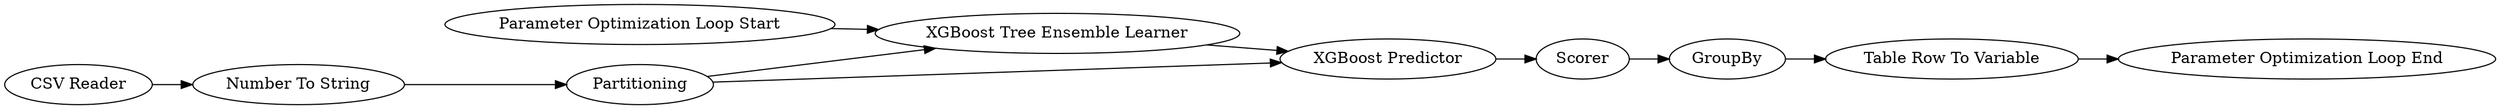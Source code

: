 digraph {
	6 -> 3
	7 -> 8
	4 -> 3
	3 -> 7
	8 -> 9
	10 -> 5
	2 -> 6
	1 -> 2
	9 -> 10
	6 -> 7
	5 [label="Parameter Optimization Loop End"]
	1 [label="CSV Reader"]
	7 [label="XGBoost Predictor"]
	9 [label=GroupBy]
	4 [label="Parameter Optimization Loop Start"]
	6 [label=Partitioning]
	8 [label=Scorer]
	3 [label="XGBoost Tree Ensemble Learner"]
	2 [label="Number To String"]
	10 [label="Table Row To Variable"]
	rankdir=LR
}
